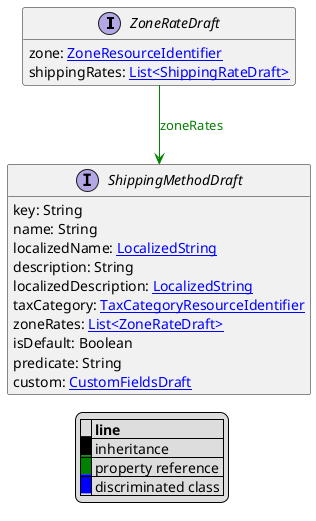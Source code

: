 @startuml

hide empty fields
hide empty methods
legend
|= |= line |
|<back:black>   </back>| inheritance |
|<back:green>   </back>| property reference |
|<back:blue>   </back>| discriminated class |
endlegend
interface ZoneRateDraft [[ZoneRateDraft.svg]]  {
    zone: [[ZoneResourceIdentifier.svg ZoneResourceIdentifier]]
    shippingRates: [[ShippingRateDraft.svg List<ShippingRateDraft>]]
}



interface ShippingMethodDraft [[ShippingMethodDraft.svg]]  {
    key: String
    name: String
    localizedName: [[LocalizedString.svg LocalizedString]]
    description: String
    localizedDescription: [[LocalizedString.svg LocalizedString]]
    taxCategory: [[TaxCategoryResourceIdentifier.svg TaxCategoryResourceIdentifier]]
    zoneRates: [[ZoneRateDraft.svg List<ZoneRateDraft>]]
    isDefault: Boolean
    predicate: String
    custom: [[CustomFieldsDraft.svg CustomFieldsDraft]]
}

ZoneRateDraft --> ShippingMethodDraft #green;text:green : "zoneRates"
@enduml
